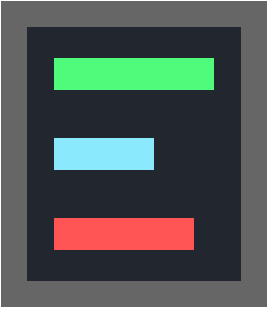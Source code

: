 <mxfile>
    <diagram id="_1EsCd3f2GWJ5ANs4CDQ" name="Page-1">
        <mxGraphModel dx="2469" dy="498" grid="1" gridSize="10" guides="1" tooltips="1" connect="1" arrows="1" fold="1" page="1" pageScale="1" pageWidth="200" pageHeight="200" math="0" shadow="0">
            <root>
                <mxCell id="0"/>
                <mxCell id="1" parent="0"/>
                <mxCell id="2" value="" style="rounded=0;whiteSpace=wrap;html=1;strokeWidth=13;fillColor=#22262e;fontColor=#333333;strokeColor=#666666;gradientColor=none;" parent="1" vertex="1">
                    <mxGeometry x="40" y="30" width="120" height="140" as="geometry"/>
                </mxCell>
                <mxCell id="4" value="" style="endArrow=none;html=1;strokeWidth=16;fillColor=#60a917;strokeColor=#50fa7b;" parent="1" edge="1">
                    <mxGeometry width="50" height="50" relative="1" as="geometry">
                        <mxPoint x="140" y="60" as="sourcePoint"/>
                        <mxPoint x="60" y="60" as="targetPoint"/>
                    </mxGeometry>
                </mxCell>
                <mxCell id="5" value="" style="endArrow=none;html=1;strokeWidth=16;fillColor=#1ba1e2;strokeColor=#8be9fd;" parent="1" edge="1">
                    <mxGeometry width="50" height="50" relative="1" as="geometry">
                        <mxPoint x="110" y="100" as="sourcePoint"/>
                        <mxPoint x="60" y="100.0" as="targetPoint"/>
                    </mxGeometry>
                </mxCell>
                <mxCell id="6" value="" style="endArrow=none;html=1;strokeWidth=16;fillColor=#e51400;strokeColor=#ff5555;" parent="1" edge="1">
                    <mxGeometry width="50" height="50" relative="1" as="geometry">
                        <mxPoint x="130" y="140" as="sourcePoint"/>
                        <mxPoint x="60" y="140.0" as="targetPoint"/>
                    </mxGeometry>
                </mxCell>
            </root>
        </mxGraphModel>
    </diagram>
</mxfile>